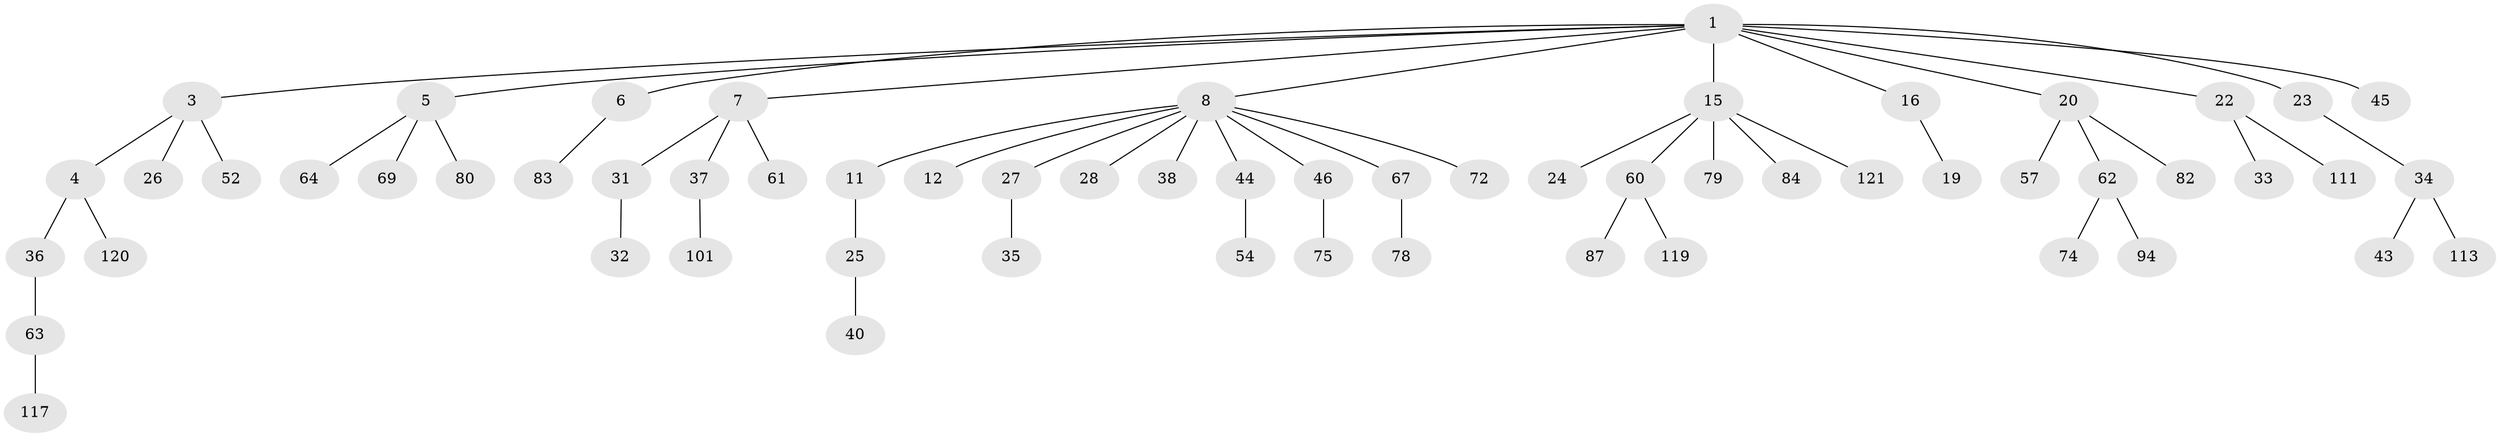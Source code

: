 // original degree distribution, {3: 0.11475409836065574, 10: 0.00819672131147541, 4: 0.040983606557377046, 2: 0.2459016393442623, 5: 0.05737704918032787, 6: 0.01639344262295082, 1: 0.5163934426229508}
// Generated by graph-tools (version 1.1) at 2025/15/03/09/25 04:15:28]
// undirected, 61 vertices, 60 edges
graph export_dot {
graph [start="1"]
  node [color=gray90,style=filled];
  1 [super="+2"];
  3;
  4;
  5;
  6 [super="+55"];
  7 [super="+29+9"];
  8 [super="+10+17+18+13"];
  11 [super="+42"];
  12;
  15 [super="+76+21+107"];
  16;
  19;
  20 [super="+53+100+39"];
  22 [super="+58"];
  23 [super="+103"];
  24;
  25 [super="+51+86"];
  26 [super="+89"];
  27 [super="+118+96"];
  28 [super="+47+30"];
  31;
  32;
  33 [super="+66"];
  34 [super="+91+41"];
  35;
  36;
  37;
  38;
  40;
  43 [super="+68+77+114+56"];
  44;
  45 [super="+73"];
  46;
  52;
  54 [super="+98"];
  57;
  60 [super="+70"];
  61;
  62 [super="+81"];
  63;
  64;
  67;
  69 [super="+112+88"];
  72;
  74;
  75 [super="+102"];
  78;
  79;
  80;
  82;
  83;
  84;
  87;
  94;
  101;
  111;
  113;
  117;
  119;
  120;
  121;
  1 -- 3;
  1 -- 45;
  1 -- 5;
  1 -- 6;
  1 -- 7;
  1 -- 8;
  1 -- 15;
  1 -- 16;
  1 -- 20;
  1 -- 22;
  1 -- 23;
  3 -- 4;
  3 -- 26;
  3 -- 52;
  4 -- 36;
  4 -- 120;
  5 -- 64;
  5 -- 69;
  5 -- 80;
  6 -- 83;
  7 -- 31;
  7 -- 61;
  7 -- 37;
  8 -- 27;
  8 -- 38;
  8 -- 11;
  8 -- 12;
  8 -- 28;
  8 -- 44;
  8 -- 67;
  8 -- 72;
  8 -- 46;
  11 -- 25;
  15 -- 79;
  15 -- 84;
  15 -- 24;
  15 -- 121;
  15 -- 60;
  16 -- 19;
  20 -- 62;
  20 -- 82;
  20 -- 57;
  22 -- 33;
  22 -- 111;
  23 -- 34;
  25 -- 40;
  27 -- 35;
  31 -- 32;
  34 -- 113;
  34 -- 43;
  36 -- 63;
  37 -- 101;
  44 -- 54;
  46 -- 75;
  60 -- 87;
  60 -- 119;
  62 -- 74;
  62 -- 94;
  63 -- 117;
  67 -- 78;
}
